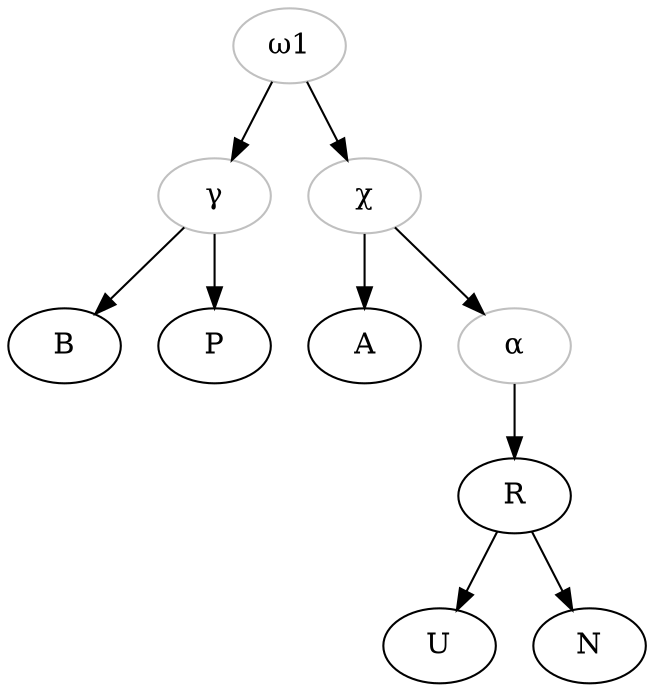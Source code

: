 # Place the cursor inside "graph" to get some refactoring options

digraph {

    
    omega1 -> gamma;
    gamma -> B;
    gamma ->P;
    omega1 -> chi;
    chi ->A;
    chi -> alpha;
    alpha-> R;
    R -> U;
    R-> N;
    
    
        omega1 [color="grey", label="ω1"];
        gamma[color="grey",label="γ"];
        chi[color="grey", label="χ"];
        alpha [color="grey", label="α"];
        B[label="B"];
        P[label="P"];
        A[label="A"];
        R[label="R"];
        U[label="U"];
        N[label="N"];

}


    
